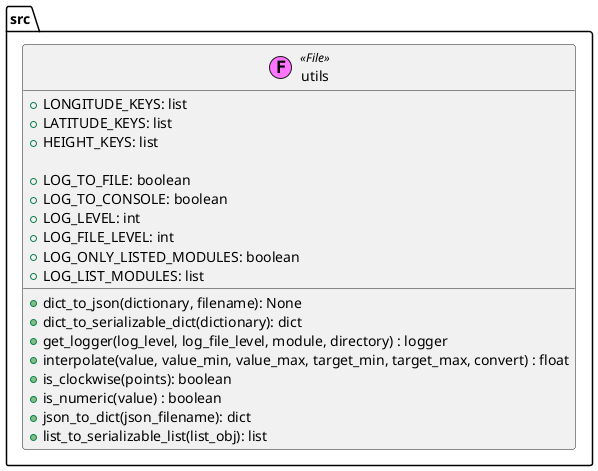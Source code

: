 @startuml
!$file = "(F,#ff75ff) File"
class src.utils <<$file>> {
    + LONGITUDE_KEYS: list
    + LATITUDE_KEYS: list
    + HEIGHT_KEYS: list

    + LOG_TO_FILE: boolean
    + LOG_TO_CONSOLE: boolean
    + LOG_LEVEL: int
    + LOG_FILE_LEVEL: int
    + LOG_ONLY_LISTED_MODULES: boolean
    + LOG_LIST_MODULES: list

    + dict_to_json(dictionary, filename): None
    + dict_to_serializable_dict(dictionary): dict
    + get_logger(log_level, log_file_level, module, directory) : logger
    + interpolate(value, value_min, value_max, target_min, target_max, convert) : float
    + is_clockwise(points): boolean
    + is_numeric(value) : boolean
    + json_to_dict(json_filename): dict
    + list_to_serializable_list(list_obj): list
}
@enduml
